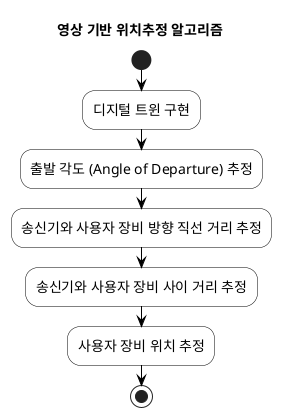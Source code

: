 @startuml
skinparam backgroundColor white
skinparam defaultFontName Arial
skinparam defaultFontColor black
skinparam ArrowColor black
skinparam ActivityBorderColor black
skinparam ActivityBackgroundColor white
skinparam ActivityFontSize 14

title 영상 기반 위치추정 알고리즘

start
:디지털 트윈 구현;
:출발 각도 (Angle of Departure) 추정;
:송신기와 사용자 장비 방향 직선 거리 추정;
:송신기와 사용자 장비 사이 거리 추정;
:사용자 장비 위치 추정;
stop

@enduml